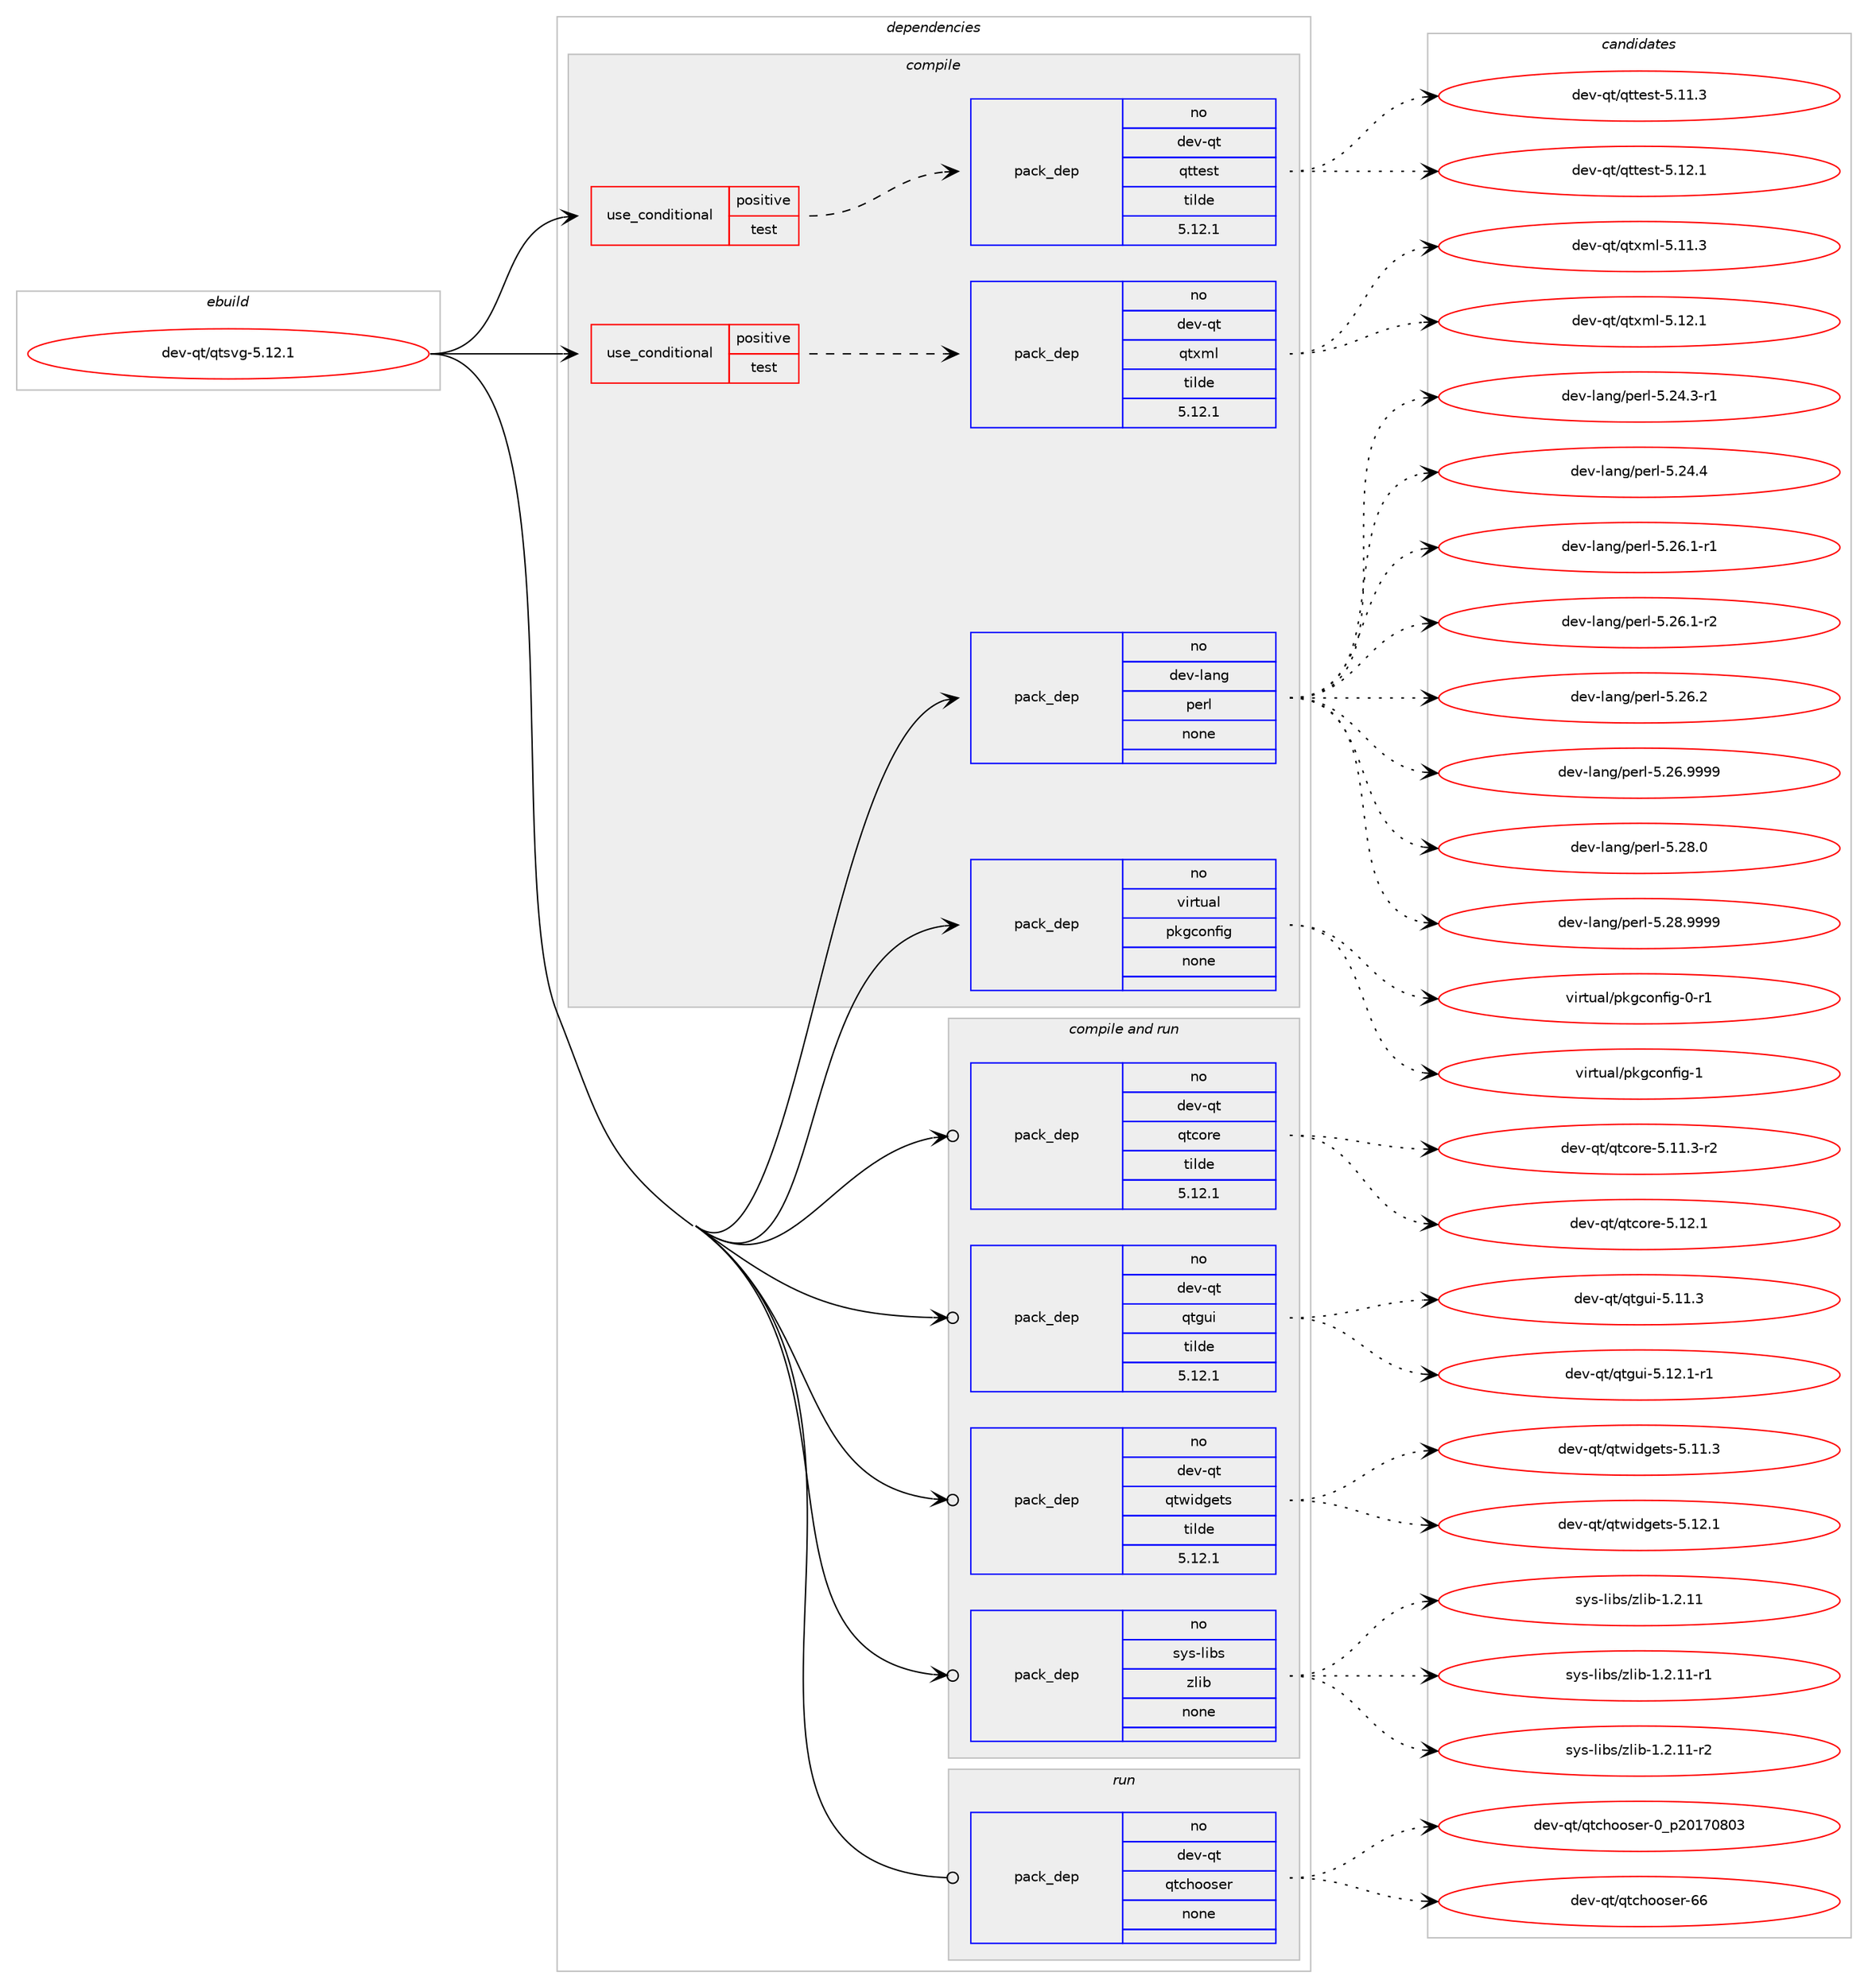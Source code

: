 digraph prolog {

# *************
# Graph options
# *************

newrank=true;
concentrate=true;
compound=true;
graph [rankdir=LR,fontname=Helvetica,fontsize=10,ranksep=1.5];#, ranksep=2.5, nodesep=0.2];
edge  [arrowhead=vee];
node  [fontname=Helvetica,fontsize=10];

# **********
# The ebuild
# **********

subgraph cluster_leftcol {
color=gray;
rank=same;
label=<<i>ebuild</i>>;
id [label="dev-qt/qtsvg-5.12.1", color=red, width=4, href="../dev-qt/qtsvg-5.12.1.svg"];
}

# ****************
# The dependencies
# ****************

subgraph cluster_midcol {
color=gray;
label=<<i>dependencies</i>>;
subgraph cluster_compile {
fillcolor="#eeeeee";
style=filled;
label=<<i>compile</i>>;
subgraph cond387689 {
dependency1450792 [label=<<TABLE BORDER="0" CELLBORDER="1" CELLSPACING="0" CELLPADDING="4"><TR><TD ROWSPAN="3" CELLPADDING="10">use_conditional</TD></TR><TR><TD>positive</TD></TR><TR><TD>test</TD></TR></TABLE>>, shape=none, color=red];
subgraph pack1039727 {
dependency1450793 [label=<<TABLE BORDER="0" CELLBORDER="1" CELLSPACING="0" CELLPADDING="4" WIDTH="220"><TR><TD ROWSPAN="6" CELLPADDING="30">pack_dep</TD></TR><TR><TD WIDTH="110">no</TD></TR><TR><TD>dev-qt</TD></TR><TR><TD>qttest</TD></TR><TR><TD>tilde</TD></TR><TR><TD>5.12.1</TD></TR></TABLE>>, shape=none, color=blue];
}
dependency1450792:e -> dependency1450793:w [weight=20,style="dashed",arrowhead="vee"];
}
id:e -> dependency1450792:w [weight=20,style="solid",arrowhead="vee"];
subgraph cond387690 {
dependency1450794 [label=<<TABLE BORDER="0" CELLBORDER="1" CELLSPACING="0" CELLPADDING="4"><TR><TD ROWSPAN="3" CELLPADDING="10">use_conditional</TD></TR><TR><TD>positive</TD></TR><TR><TD>test</TD></TR></TABLE>>, shape=none, color=red];
subgraph pack1039728 {
dependency1450795 [label=<<TABLE BORDER="0" CELLBORDER="1" CELLSPACING="0" CELLPADDING="4" WIDTH="220"><TR><TD ROWSPAN="6" CELLPADDING="30">pack_dep</TD></TR><TR><TD WIDTH="110">no</TD></TR><TR><TD>dev-qt</TD></TR><TR><TD>qtxml</TD></TR><TR><TD>tilde</TD></TR><TR><TD>5.12.1</TD></TR></TABLE>>, shape=none, color=blue];
}
dependency1450794:e -> dependency1450795:w [weight=20,style="dashed",arrowhead="vee"];
}
id:e -> dependency1450794:w [weight=20,style="solid",arrowhead="vee"];
subgraph pack1039729 {
dependency1450796 [label=<<TABLE BORDER="0" CELLBORDER="1" CELLSPACING="0" CELLPADDING="4" WIDTH="220"><TR><TD ROWSPAN="6" CELLPADDING="30">pack_dep</TD></TR><TR><TD WIDTH="110">no</TD></TR><TR><TD>dev-lang</TD></TR><TR><TD>perl</TD></TR><TR><TD>none</TD></TR><TR><TD></TD></TR></TABLE>>, shape=none, color=blue];
}
id:e -> dependency1450796:w [weight=20,style="solid",arrowhead="vee"];
subgraph pack1039730 {
dependency1450797 [label=<<TABLE BORDER="0" CELLBORDER="1" CELLSPACING="0" CELLPADDING="4" WIDTH="220"><TR><TD ROWSPAN="6" CELLPADDING="30">pack_dep</TD></TR><TR><TD WIDTH="110">no</TD></TR><TR><TD>virtual</TD></TR><TR><TD>pkgconfig</TD></TR><TR><TD>none</TD></TR><TR><TD></TD></TR></TABLE>>, shape=none, color=blue];
}
id:e -> dependency1450797:w [weight=20,style="solid",arrowhead="vee"];
}
subgraph cluster_compileandrun {
fillcolor="#eeeeee";
style=filled;
label=<<i>compile and run</i>>;
subgraph pack1039731 {
dependency1450798 [label=<<TABLE BORDER="0" CELLBORDER="1" CELLSPACING="0" CELLPADDING="4" WIDTH="220"><TR><TD ROWSPAN="6" CELLPADDING="30">pack_dep</TD></TR><TR><TD WIDTH="110">no</TD></TR><TR><TD>dev-qt</TD></TR><TR><TD>qtcore</TD></TR><TR><TD>tilde</TD></TR><TR><TD>5.12.1</TD></TR></TABLE>>, shape=none, color=blue];
}
id:e -> dependency1450798:w [weight=20,style="solid",arrowhead="odotvee"];
subgraph pack1039732 {
dependency1450799 [label=<<TABLE BORDER="0" CELLBORDER="1" CELLSPACING="0" CELLPADDING="4" WIDTH="220"><TR><TD ROWSPAN="6" CELLPADDING="30">pack_dep</TD></TR><TR><TD WIDTH="110">no</TD></TR><TR><TD>dev-qt</TD></TR><TR><TD>qtgui</TD></TR><TR><TD>tilde</TD></TR><TR><TD>5.12.1</TD></TR></TABLE>>, shape=none, color=blue];
}
id:e -> dependency1450799:w [weight=20,style="solid",arrowhead="odotvee"];
subgraph pack1039733 {
dependency1450800 [label=<<TABLE BORDER="0" CELLBORDER="1" CELLSPACING="0" CELLPADDING="4" WIDTH="220"><TR><TD ROWSPAN="6" CELLPADDING="30">pack_dep</TD></TR><TR><TD WIDTH="110">no</TD></TR><TR><TD>dev-qt</TD></TR><TR><TD>qtwidgets</TD></TR><TR><TD>tilde</TD></TR><TR><TD>5.12.1</TD></TR></TABLE>>, shape=none, color=blue];
}
id:e -> dependency1450800:w [weight=20,style="solid",arrowhead="odotvee"];
subgraph pack1039734 {
dependency1450801 [label=<<TABLE BORDER="0" CELLBORDER="1" CELLSPACING="0" CELLPADDING="4" WIDTH="220"><TR><TD ROWSPAN="6" CELLPADDING="30">pack_dep</TD></TR><TR><TD WIDTH="110">no</TD></TR><TR><TD>sys-libs</TD></TR><TR><TD>zlib</TD></TR><TR><TD>none</TD></TR><TR><TD></TD></TR></TABLE>>, shape=none, color=blue];
}
id:e -> dependency1450801:w [weight=20,style="solid",arrowhead="odotvee"];
}
subgraph cluster_run {
fillcolor="#eeeeee";
style=filled;
label=<<i>run</i>>;
subgraph pack1039735 {
dependency1450802 [label=<<TABLE BORDER="0" CELLBORDER="1" CELLSPACING="0" CELLPADDING="4" WIDTH="220"><TR><TD ROWSPAN="6" CELLPADDING="30">pack_dep</TD></TR><TR><TD WIDTH="110">no</TD></TR><TR><TD>dev-qt</TD></TR><TR><TD>qtchooser</TD></TR><TR><TD>none</TD></TR><TR><TD></TD></TR></TABLE>>, shape=none, color=blue];
}
id:e -> dependency1450802:w [weight=20,style="solid",arrowhead="odot"];
}
}

# **************
# The candidates
# **************

subgraph cluster_choices {
rank=same;
color=gray;
label=<<i>candidates</i>>;

subgraph choice1039727 {
color=black;
nodesep=1;
choice100101118451131164711311611610111511645534649494651 [label="dev-qt/qttest-5.11.3", color=red, width=4,href="../dev-qt/qttest-5.11.3.svg"];
choice100101118451131164711311611610111511645534649504649 [label="dev-qt/qttest-5.12.1", color=red, width=4,href="../dev-qt/qttest-5.12.1.svg"];
dependency1450793:e -> choice100101118451131164711311611610111511645534649494651:w [style=dotted,weight="100"];
dependency1450793:e -> choice100101118451131164711311611610111511645534649504649:w [style=dotted,weight="100"];
}
subgraph choice1039728 {
color=black;
nodesep=1;
choice100101118451131164711311612010910845534649494651 [label="dev-qt/qtxml-5.11.3", color=red, width=4,href="../dev-qt/qtxml-5.11.3.svg"];
choice100101118451131164711311612010910845534649504649 [label="dev-qt/qtxml-5.12.1", color=red, width=4,href="../dev-qt/qtxml-5.12.1.svg"];
dependency1450795:e -> choice100101118451131164711311612010910845534649494651:w [style=dotted,weight="100"];
dependency1450795:e -> choice100101118451131164711311612010910845534649504649:w [style=dotted,weight="100"];
}
subgraph choice1039729 {
color=black;
nodesep=1;
choice100101118451089711010347112101114108455346505246514511449 [label="dev-lang/perl-5.24.3-r1", color=red, width=4,href="../dev-lang/perl-5.24.3-r1.svg"];
choice10010111845108971101034711210111410845534650524652 [label="dev-lang/perl-5.24.4", color=red, width=4,href="../dev-lang/perl-5.24.4.svg"];
choice100101118451089711010347112101114108455346505446494511449 [label="dev-lang/perl-5.26.1-r1", color=red, width=4,href="../dev-lang/perl-5.26.1-r1.svg"];
choice100101118451089711010347112101114108455346505446494511450 [label="dev-lang/perl-5.26.1-r2", color=red, width=4,href="../dev-lang/perl-5.26.1-r2.svg"];
choice10010111845108971101034711210111410845534650544650 [label="dev-lang/perl-5.26.2", color=red, width=4,href="../dev-lang/perl-5.26.2.svg"];
choice10010111845108971101034711210111410845534650544657575757 [label="dev-lang/perl-5.26.9999", color=red, width=4,href="../dev-lang/perl-5.26.9999.svg"];
choice10010111845108971101034711210111410845534650564648 [label="dev-lang/perl-5.28.0", color=red, width=4,href="../dev-lang/perl-5.28.0.svg"];
choice10010111845108971101034711210111410845534650564657575757 [label="dev-lang/perl-5.28.9999", color=red, width=4,href="../dev-lang/perl-5.28.9999.svg"];
dependency1450796:e -> choice100101118451089711010347112101114108455346505246514511449:w [style=dotted,weight="100"];
dependency1450796:e -> choice10010111845108971101034711210111410845534650524652:w [style=dotted,weight="100"];
dependency1450796:e -> choice100101118451089711010347112101114108455346505446494511449:w [style=dotted,weight="100"];
dependency1450796:e -> choice100101118451089711010347112101114108455346505446494511450:w [style=dotted,weight="100"];
dependency1450796:e -> choice10010111845108971101034711210111410845534650544650:w [style=dotted,weight="100"];
dependency1450796:e -> choice10010111845108971101034711210111410845534650544657575757:w [style=dotted,weight="100"];
dependency1450796:e -> choice10010111845108971101034711210111410845534650564648:w [style=dotted,weight="100"];
dependency1450796:e -> choice10010111845108971101034711210111410845534650564657575757:w [style=dotted,weight="100"];
}
subgraph choice1039730 {
color=black;
nodesep=1;
choice11810511411611797108471121071039911111010210510345484511449 [label="virtual/pkgconfig-0-r1", color=red, width=4,href="../virtual/pkgconfig-0-r1.svg"];
choice1181051141161179710847112107103991111101021051034549 [label="virtual/pkgconfig-1", color=red, width=4,href="../virtual/pkgconfig-1.svg"];
dependency1450797:e -> choice11810511411611797108471121071039911111010210510345484511449:w [style=dotted,weight="100"];
dependency1450797:e -> choice1181051141161179710847112107103991111101021051034549:w [style=dotted,weight="100"];
}
subgraph choice1039731 {
color=black;
nodesep=1;
choice100101118451131164711311699111114101455346494946514511450 [label="dev-qt/qtcore-5.11.3-r2", color=red, width=4,href="../dev-qt/qtcore-5.11.3-r2.svg"];
choice10010111845113116471131169911111410145534649504649 [label="dev-qt/qtcore-5.12.1", color=red, width=4,href="../dev-qt/qtcore-5.12.1.svg"];
dependency1450798:e -> choice100101118451131164711311699111114101455346494946514511450:w [style=dotted,weight="100"];
dependency1450798:e -> choice10010111845113116471131169911111410145534649504649:w [style=dotted,weight="100"];
}
subgraph choice1039732 {
color=black;
nodesep=1;
choice100101118451131164711311610311710545534649494651 [label="dev-qt/qtgui-5.11.3", color=red, width=4,href="../dev-qt/qtgui-5.11.3.svg"];
choice1001011184511311647113116103117105455346495046494511449 [label="dev-qt/qtgui-5.12.1-r1", color=red, width=4,href="../dev-qt/qtgui-5.12.1-r1.svg"];
dependency1450799:e -> choice100101118451131164711311610311710545534649494651:w [style=dotted,weight="100"];
dependency1450799:e -> choice1001011184511311647113116103117105455346495046494511449:w [style=dotted,weight="100"];
}
subgraph choice1039733 {
color=black;
nodesep=1;
choice100101118451131164711311611910510010310111611545534649494651 [label="dev-qt/qtwidgets-5.11.3", color=red, width=4,href="../dev-qt/qtwidgets-5.11.3.svg"];
choice100101118451131164711311611910510010310111611545534649504649 [label="dev-qt/qtwidgets-5.12.1", color=red, width=4,href="../dev-qt/qtwidgets-5.12.1.svg"];
dependency1450800:e -> choice100101118451131164711311611910510010310111611545534649494651:w [style=dotted,weight="100"];
dependency1450800:e -> choice100101118451131164711311611910510010310111611545534649504649:w [style=dotted,weight="100"];
}
subgraph choice1039734 {
color=black;
nodesep=1;
choice1151211154510810598115471221081059845494650464949 [label="sys-libs/zlib-1.2.11", color=red, width=4,href="../sys-libs/zlib-1.2.11.svg"];
choice11512111545108105981154712210810598454946504649494511449 [label="sys-libs/zlib-1.2.11-r1", color=red, width=4,href="../sys-libs/zlib-1.2.11-r1.svg"];
choice11512111545108105981154712210810598454946504649494511450 [label="sys-libs/zlib-1.2.11-r2", color=red, width=4,href="../sys-libs/zlib-1.2.11-r2.svg"];
dependency1450801:e -> choice1151211154510810598115471221081059845494650464949:w [style=dotted,weight="100"];
dependency1450801:e -> choice11512111545108105981154712210810598454946504649494511449:w [style=dotted,weight="100"];
dependency1450801:e -> choice11512111545108105981154712210810598454946504649494511450:w [style=dotted,weight="100"];
}
subgraph choice1039735 {
color=black;
nodesep=1;
choice1001011184511311647113116991041111111151011144548951125048495548564851 [label="dev-qt/qtchooser-0_p20170803", color=red, width=4,href="../dev-qt/qtchooser-0_p20170803.svg"];
choice100101118451131164711311699104111111115101114455454 [label="dev-qt/qtchooser-66", color=red, width=4,href="../dev-qt/qtchooser-66.svg"];
dependency1450802:e -> choice1001011184511311647113116991041111111151011144548951125048495548564851:w [style=dotted,weight="100"];
dependency1450802:e -> choice100101118451131164711311699104111111115101114455454:w [style=dotted,weight="100"];
}
}

}
